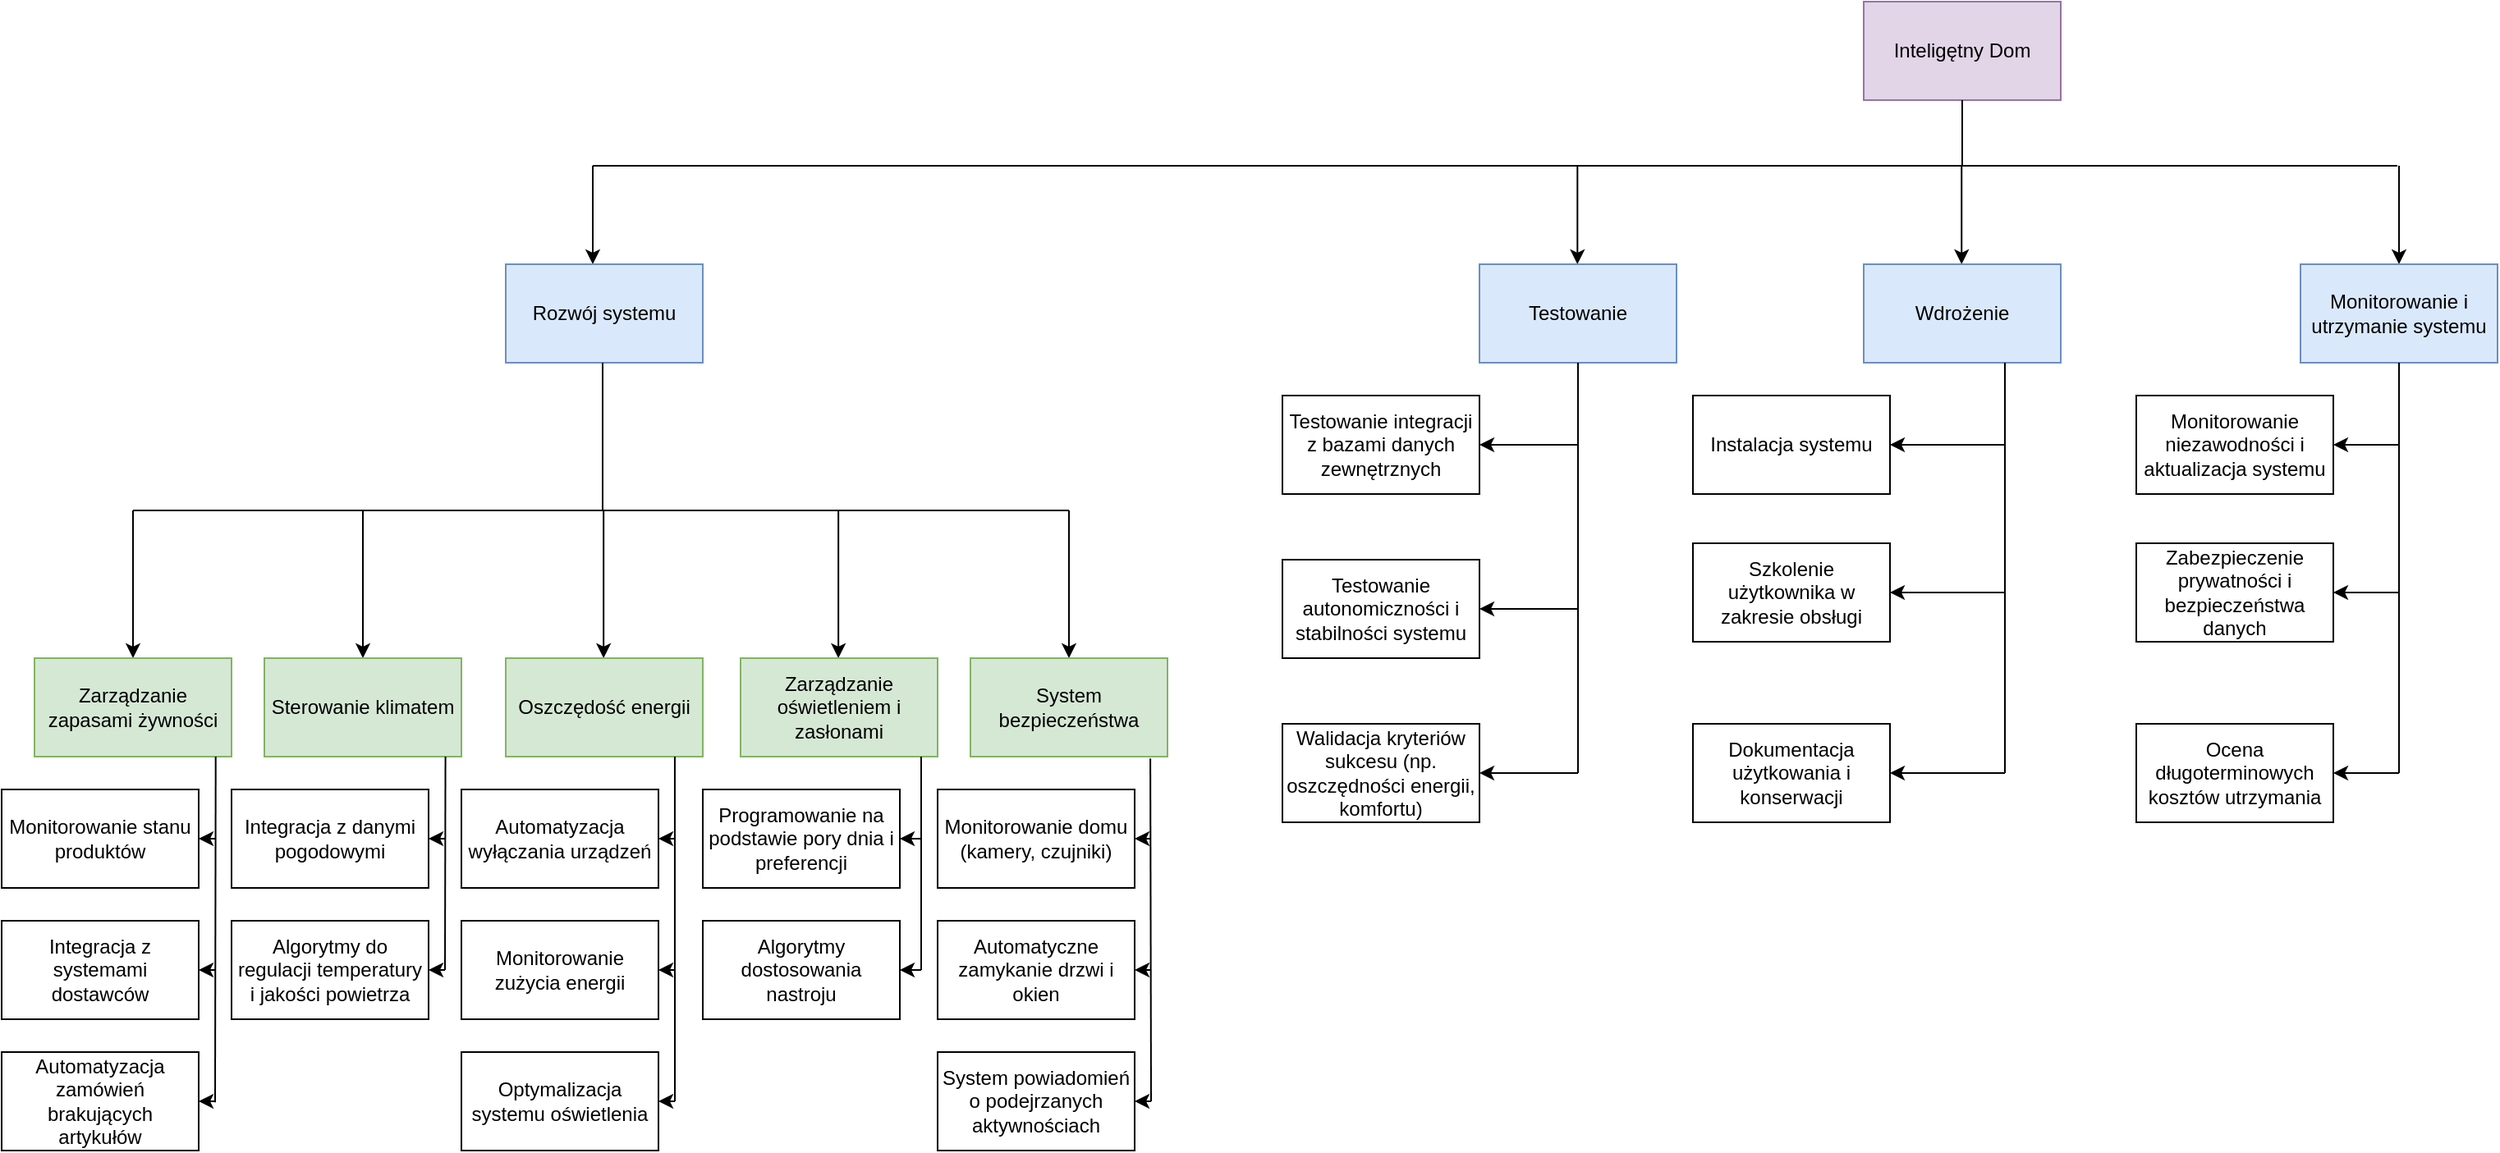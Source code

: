 <mxfile version="24.8.4">
  <diagram id="prtHgNgQTEPvFCAcTncT" name="Page-1">
    <mxGraphModel dx="2261" dy="754" grid="1" gridSize="10" guides="1" tooltips="1" connect="1" arrows="1" fold="1" page="1" pageScale="1" pageWidth="827" pageHeight="1169" math="0" shadow="0">
      <root>
        <mxCell id="0" />
        <mxCell id="1" parent="0" />
        <mxCell id="Y6Obn1CsOf08KRIio1ip-1" value="Inteligętny Dom" style="rounded=0;whiteSpace=wrap;html=1;fillColor=#e1d5e7;strokeColor=#9673a6;" parent="1" vertex="1">
          <mxGeometry x="354" y="40" width="120" height="60" as="geometry" />
        </mxCell>
        <mxCell id="Y6Obn1CsOf08KRIio1ip-3" value="" style="endArrow=none;html=1;rounded=0;" parent="1" edge="1">
          <mxGeometry width="50" height="50" relative="1" as="geometry">
            <mxPoint x="-420" y="140" as="sourcePoint" />
            <mxPoint x="679" y="140" as="targetPoint" />
            <Array as="points">
              <mxPoint x="429" y="140" />
            </Array>
          </mxGeometry>
        </mxCell>
        <mxCell id="Y6Obn1CsOf08KRIio1ip-4" value="" style="endArrow=classic;html=1;rounded=0;" parent="1" edge="1">
          <mxGeometry width="50" height="50" relative="1" as="geometry">
            <mxPoint x="-420" y="140" as="sourcePoint" />
            <mxPoint x="-420" y="200" as="targetPoint" />
          </mxGeometry>
        </mxCell>
        <mxCell id="Y6Obn1CsOf08KRIio1ip-6" value="" style="endArrow=classic;html=1;rounded=0;" parent="1" edge="1">
          <mxGeometry width="50" height="50" relative="1" as="geometry">
            <mxPoint x="680" y="140" as="sourcePoint" />
            <mxPoint x="680" y="200" as="targetPoint" />
          </mxGeometry>
        </mxCell>
        <mxCell id="Y6Obn1CsOf08KRIio1ip-8" value="" style="endArrow=classic;html=1;rounded=0;" parent="1" edge="1">
          <mxGeometry width="50" height="50" relative="1" as="geometry">
            <mxPoint x="179.66" y="140" as="sourcePoint" />
            <mxPoint x="179.66" y="200" as="targetPoint" />
          </mxGeometry>
        </mxCell>
        <mxCell id="Y6Obn1CsOf08KRIio1ip-9" value="" style="endArrow=classic;html=1;rounded=0;" parent="1" edge="1">
          <mxGeometry width="50" height="50" relative="1" as="geometry">
            <mxPoint x="413.62" y="140" as="sourcePoint" />
            <mxPoint x="413.62" y="200" as="targetPoint" />
          </mxGeometry>
        </mxCell>
        <mxCell id="Y6Obn1CsOf08KRIio1ip-10" value="" style="endArrow=none;html=1;rounded=0;entryX=0.5;entryY=1;entryDx=0;entryDy=0;" parent="1" target="Y6Obn1CsOf08KRIio1ip-1" edge="1">
          <mxGeometry width="50" height="50" relative="1" as="geometry">
            <mxPoint x="414" y="140" as="sourcePoint" />
            <mxPoint x="440" y="120" as="targetPoint" />
          </mxGeometry>
        </mxCell>
        <mxCell id="Y6Obn1CsOf08KRIio1ip-11" value="Rozwój systemu" style="rounded=0;whiteSpace=wrap;html=1;fillColor=#dae8fc;strokeColor=#6c8ebf;" parent="1" vertex="1">
          <mxGeometry x="-473" y="200" width="120" height="60" as="geometry" />
        </mxCell>
        <mxCell id="Y6Obn1CsOf08KRIio1ip-12" value="Testowanie" style="rounded=0;whiteSpace=wrap;html=1;fillColor=#dae8fc;strokeColor=#6c8ebf;" parent="1" vertex="1">
          <mxGeometry x="120" y="200" width="120" height="60" as="geometry" />
        </mxCell>
        <mxCell id="Y6Obn1CsOf08KRIio1ip-13" value="Wdrożenie" style="rounded=0;whiteSpace=wrap;html=1;fillColor=#dae8fc;strokeColor=#6c8ebf;" parent="1" vertex="1">
          <mxGeometry x="354" y="200" width="120" height="60" as="geometry" />
        </mxCell>
        <mxCell id="Y6Obn1CsOf08KRIio1ip-14" value="Monitorowanie i utrzymanie systemu" style="rounded=0;whiteSpace=wrap;html=1;fillColor=#dae8fc;strokeColor=#6c8ebf;" parent="1" vertex="1">
          <mxGeometry x="620" y="200" width="120" height="60" as="geometry" />
        </mxCell>
        <mxCell id="Y6Obn1CsOf08KRIio1ip-15" value="" style="endArrow=none;html=1;rounded=0;" parent="1" edge="1">
          <mxGeometry width="50" height="50" relative="1" as="geometry">
            <mxPoint x="-414" y="350" as="sourcePoint" />
            <mxPoint x="-414" y="260" as="targetPoint" />
          </mxGeometry>
        </mxCell>
        <mxCell id="Y6Obn1CsOf08KRIio1ip-16" value="" style="endArrow=none;html=1;rounded=0;" parent="1" edge="1">
          <mxGeometry width="50" height="50" relative="1" as="geometry">
            <mxPoint x="-700" y="350" as="sourcePoint" />
            <mxPoint x="-130" y="350" as="targetPoint" />
          </mxGeometry>
        </mxCell>
        <mxCell id="Y6Obn1CsOf08KRIio1ip-17" value="" style="endArrow=classic;html=1;rounded=0;" parent="1" edge="1">
          <mxGeometry width="50" height="50" relative="1" as="geometry">
            <mxPoint x="-700" y="350" as="sourcePoint" />
            <mxPoint x="-700" y="440" as="targetPoint" />
          </mxGeometry>
        </mxCell>
        <mxCell id="Y6Obn1CsOf08KRIio1ip-18" value="" style="endArrow=classic;html=1;rounded=0;" parent="1" edge="1">
          <mxGeometry width="50" height="50" relative="1" as="geometry">
            <mxPoint x="-130" y="350" as="sourcePoint" />
            <mxPoint x="-130" y="440" as="targetPoint" />
          </mxGeometry>
        </mxCell>
        <mxCell id="Y6Obn1CsOf08KRIio1ip-19" value="" style="endArrow=classic;html=1;rounded=0;" parent="1" edge="1">
          <mxGeometry width="50" height="50" relative="1" as="geometry">
            <mxPoint x="-560" y="350" as="sourcePoint" />
            <mxPoint x="-560" y="440" as="targetPoint" />
          </mxGeometry>
        </mxCell>
        <mxCell id="Y6Obn1CsOf08KRIio1ip-20" value="" style="endArrow=classic;html=1;rounded=0;" parent="1" edge="1">
          <mxGeometry width="50" height="50" relative="1" as="geometry">
            <mxPoint x="-270.42" y="350" as="sourcePoint" />
            <mxPoint x="-270.42" y="440" as="targetPoint" />
          </mxGeometry>
        </mxCell>
        <mxCell id="Y6Obn1CsOf08KRIio1ip-21" value="" style="endArrow=classic;html=1;rounded=0;" parent="1" edge="1">
          <mxGeometry width="50" height="50" relative="1" as="geometry">
            <mxPoint x="-413.42" y="350" as="sourcePoint" />
            <mxPoint x="-413.42" y="440" as="targetPoint" />
          </mxGeometry>
        </mxCell>
        <mxCell id="Y6Obn1CsOf08KRIio1ip-22" value="Zarządzanie zapasami żywności" style="rounded=0;whiteSpace=wrap;html=1;fillColor=#d5e8d4;strokeColor=#82b366;" parent="1" vertex="1">
          <mxGeometry x="-760" y="440" width="120" height="60" as="geometry" />
        </mxCell>
        <mxCell id="Y6Obn1CsOf08KRIio1ip-23" value="Sterowanie klimatem" style="rounded=0;whiteSpace=wrap;html=1;fillColor=#d5e8d4;strokeColor=#82b366;" parent="1" vertex="1">
          <mxGeometry x="-620" y="440" width="120" height="60" as="geometry" />
        </mxCell>
        <mxCell id="Y6Obn1CsOf08KRIio1ip-24" value="Oszczędość energii" style="rounded=0;whiteSpace=wrap;html=1;fillColor=#d5e8d4;strokeColor=#82b366;" parent="1" vertex="1">
          <mxGeometry x="-473" y="440" width="120" height="60" as="geometry" />
        </mxCell>
        <mxCell id="Y6Obn1CsOf08KRIio1ip-25" value="Zarządzanie oświetleniem i zasłonami" style="rounded=0;whiteSpace=wrap;html=1;fillColor=#d5e8d4;strokeColor=#82b366;" parent="1" vertex="1">
          <mxGeometry x="-330" y="440" width="120" height="60" as="geometry" />
        </mxCell>
        <mxCell id="Y6Obn1CsOf08KRIio1ip-26" value="System bezpieczeństwa" style="rounded=0;whiteSpace=wrap;html=1;fillColor=#d5e8d4;strokeColor=#82b366;" parent="1" vertex="1">
          <mxGeometry x="-190" y="440" width="120" height="60" as="geometry" />
        </mxCell>
        <mxCell id="Y6Obn1CsOf08KRIio1ip-28" value="" style="endArrow=none;html=1;rounded=0;entryX=0.5;entryY=1;entryDx=0;entryDy=0;" parent="1" target="Y6Obn1CsOf08KRIio1ip-12" edge="1">
          <mxGeometry width="50" height="50" relative="1" as="geometry">
            <mxPoint x="180" y="510" as="sourcePoint" />
            <mxPoint x="170" y="280" as="targetPoint" />
          </mxGeometry>
        </mxCell>
        <mxCell id="Y6Obn1CsOf08KRIio1ip-31" value="Testowanie integracji z bazami danych zewnętrznych" style="rounded=0;whiteSpace=wrap;html=1;" parent="1" vertex="1">
          <mxGeometry y="280" width="120" height="60" as="geometry" />
        </mxCell>
        <mxCell id="Y6Obn1CsOf08KRIio1ip-33" value="Testowanie autonomiczności i stabilności systemu" style="rounded=0;whiteSpace=wrap;html=1;" parent="1" vertex="1">
          <mxGeometry y="380" width="120" height="60" as="geometry" />
        </mxCell>
        <mxCell id="Y6Obn1CsOf08KRIio1ip-35" value="Walidacja kryteriów sukcesu (np. oszczędności energii, komfortu)" style="rounded=0;whiteSpace=wrap;html=1;" parent="1" vertex="1">
          <mxGeometry y="480" width="120" height="60" as="geometry" />
        </mxCell>
        <mxCell id="Y6Obn1CsOf08KRIio1ip-36" value="" style="endArrow=classic;html=1;rounded=0;entryX=1;entryY=0.5;entryDx=0;entryDy=0;" parent="1" target="Y6Obn1CsOf08KRIio1ip-31" edge="1">
          <mxGeometry width="50" height="50" relative="1" as="geometry">
            <mxPoint x="180" y="310" as="sourcePoint" />
            <mxPoint x="280" y="300" as="targetPoint" />
          </mxGeometry>
        </mxCell>
        <mxCell id="Y6Obn1CsOf08KRIio1ip-37" value="" style="endArrow=classic;html=1;rounded=0;entryX=1;entryY=0.5;entryDx=0;entryDy=0;" parent="1" target="Y6Obn1CsOf08KRIio1ip-33" edge="1">
          <mxGeometry width="50" height="50" relative="1" as="geometry">
            <mxPoint x="180" y="410" as="sourcePoint" />
            <mxPoint x="270" y="410" as="targetPoint" />
          </mxGeometry>
        </mxCell>
        <mxCell id="Y6Obn1CsOf08KRIio1ip-38" value="" style="endArrow=classic;html=1;rounded=0;entryX=1;entryY=0.5;entryDx=0;entryDy=0;" parent="1" target="Y6Obn1CsOf08KRIio1ip-35" edge="1">
          <mxGeometry width="50" height="50" relative="1" as="geometry">
            <mxPoint x="180" y="510" as="sourcePoint" />
            <mxPoint x="220" y="540" as="targetPoint" />
          </mxGeometry>
        </mxCell>
        <mxCell id="Y6Obn1CsOf08KRIio1ip-39" value="" style="endArrow=none;html=1;rounded=0;entryX=0.5;entryY=1;entryDx=0;entryDy=0;" parent="1" edge="1">
          <mxGeometry width="50" height="50" relative="1" as="geometry">
            <mxPoint x="440" y="510" as="sourcePoint" />
            <mxPoint x="440" y="260" as="targetPoint" />
            <Array as="points">
              <mxPoint x="440" y="320" />
            </Array>
          </mxGeometry>
        </mxCell>
        <mxCell id="Y6Obn1CsOf08KRIio1ip-41" value="Instalacja systemu" style="rounded=0;whiteSpace=wrap;html=1;" parent="1" vertex="1">
          <mxGeometry x="250" y="280" width="120" height="60" as="geometry" />
        </mxCell>
        <mxCell id="Y6Obn1CsOf08KRIio1ip-42" value="Szkolenie użytkownika w zakresie obsługi" style="rounded=0;whiteSpace=wrap;html=1;" parent="1" vertex="1">
          <mxGeometry x="250" y="370" width="120" height="60" as="geometry" />
        </mxCell>
        <mxCell id="Y6Obn1CsOf08KRIio1ip-43" value="Dokumentacja użytkowania i konserwacji" style="rounded=0;whiteSpace=wrap;html=1;" parent="1" vertex="1">
          <mxGeometry x="250" y="480" width="120" height="60" as="geometry" />
        </mxCell>
        <mxCell id="Y6Obn1CsOf08KRIio1ip-45" value="" style="endArrow=classic;html=1;rounded=0;entryX=1;entryY=0.5;entryDx=0;entryDy=0;" parent="1" target="Y6Obn1CsOf08KRIio1ip-41" edge="1">
          <mxGeometry width="50" height="50" relative="1" as="geometry">
            <mxPoint x="440" y="310" as="sourcePoint" />
            <mxPoint x="490" y="300" as="targetPoint" />
          </mxGeometry>
        </mxCell>
        <mxCell id="Y6Obn1CsOf08KRIio1ip-46" value="" style="endArrow=classic;html=1;rounded=0;entryX=1;entryY=0.5;entryDx=0;entryDy=0;" parent="1" target="Y6Obn1CsOf08KRIio1ip-42" edge="1">
          <mxGeometry width="50" height="50" relative="1" as="geometry">
            <mxPoint x="440" y="400" as="sourcePoint" />
            <mxPoint x="430" y="380" as="targetPoint" />
          </mxGeometry>
        </mxCell>
        <mxCell id="Y6Obn1CsOf08KRIio1ip-47" value="" style="endArrow=classic;html=1;rounded=0;entryX=1;entryY=0.5;entryDx=0;entryDy=0;" parent="1" target="Y6Obn1CsOf08KRIio1ip-43" edge="1">
          <mxGeometry width="50" height="50" relative="1" as="geometry">
            <mxPoint x="440" y="510" as="sourcePoint" />
            <mxPoint x="450" y="480" as="targetPoint" />
          </mxGeometry>
        </mxCell>
        <mxCell id="Y6Obn1CsOf08KRIio1ip-48" value="Monitorowanie niezawodności i aktualizacja systemu" style="rounded=0;whiteSpace=wrap;html=1;" parent="1" vertex="1">
          <mxGeometry x="520" y="280" width="120" height="60" as="geometry" />
        </mxCell>
        <mxCell id="Y6Obn1CsOf08KRIio1ip-49" value="" style="endArrow=none;html=1;rounded=0;exitX=0.5;exitY=1;exitDx=0;exitDy=0;" parent="1" source="Y6Obn1CsOf08KRIio1ip-14" edge="1">
          <mxGeometry width="50" height="50" relative="1" as="geometry">
            <mxPoint x="250" y="450" as="sourcePoint" />
            <mxPoint x="680" y="510" as="targetPoint" />
          </mxGeometry>
        </mxCell>
        <mxCell id="Y6Obn1CsOf08KRIio1ip-50" value="Zabezpieczenie prywatności i bezpieczeństwa danych" style="rounded=0;whiteSpace=wrap;html=1;" parent="1" vertex="1">
          <mxGeometry x="520" y="370" width="120" height="60" as="geometry" />
        </mxCell>
        <mxCell id="Y6Obn1CsOf08KRIio1ip-51" value="Ocena długoterminowych kosztów utrzymania" style="rounded=0;whiteSpace=wrap;html=1;" parent="1" vertex="1">
          <mxGeometry x="520" y="480" width="120" height="60" as="geometry" />
        </mxCell>
        <mxCell id="Y6Obn1CsOf08KRIio1ip-52" value="" style="endArrow=classic;html=1;rounded=0;entryX=1;entryY=0.5;entryDx=0;entryDy=0;" parent="1" target="Y6Obn1CsOf08KRIio1ip-48" edge="1">
          <mxGeometry width="50" height="50" relative="1" as="geometry">
            <mxPoint x="680" y="310" as="sourcePoint" />
            <mxPoint x="730" y="260" as="targetPoint" />
          </mxGeometry>
        </mxCell>
        <mxCell id="Y6Obn1CsOf08KRIio1ip-53" value="" style="endArrow=classic;html=1;rounded=0;entryX=1;entryY=0.5;entryDx=0;entryDy=0;" parent="1" target="Y6Obn1CsOf08KRIio1ip-50" edge="1">
          <mxGeometry width="50" height="50" relative="1" as="geometry">
            <mxPoint x="680" y="400" as="sourcePoint" />
            <mxPoint x="730" y="350" as="targetPoint" />
          </mxGeometry>
        </mxCell>
        <mxCell id="Y6Obn1CsOf08KRIio1ip-54" value="" style="endArrow=classic;html=1;rounded=0;entryX=1;entryY=0.5;entryDx=0;entryDy=0;" parent="1" target="Y6Obn1CsOf08KRIio1ip-51" edge="1">
          <mxGeometry width="50" height="50" relative="1" as="geometry">
            <mxPoint x="680" y="510" as="sourcePoint" />
            <mxPoint x="730" y="460" as="targetPoint" />
          </mxGeometry>
        </mxCell>
        <mxCell id="Y6Obn1CsOf08KRIio1ip-55" value="Monitorowanie stanu produktów" style="rounded=0;whiteSpace=wrap;html=1;" parent="1" vertex="1">
          <mxGeometry x="-780" y="520" width="120" height="60" as="geometry" />
        </mxCell>
        <mxCell id="Y6Obn1CsOf08KRIio1ip-56" value="Integracja z danymi pogodowymi" style="rounded=0;whiteSpace=wrap;html=1;" parent="1" vertex="1">
          <mxGeometry x="-640" y="520" width="120" height="60" as="geometry" />
        </mxCell>
        <mxCell id="Y6Obn1CsOf08KRIio1ip-57" value="Automatyzacja wyłączania urządzeń" style="rounded=0;whiteSpace=wrap;html=1;" parent="1" vertex="1">
          <mxGeometry x="-500" y="520" width="120" height="60" as="geometry" />
        </mxCell>
        <mxCell id="Y6Obn1CsOf08KRIio1ip-58" value="Programowanie na podstawie pory dnia i preferencji" style="rounded=0;whiteSpace=wrap;html=1;" parent="1" vertex="1">
          <mxGeometry x="-353" y="520" width="120" height="60" as="geometry" />
        </mxCell>
        <mxCell id="Y6Obn1CsOf08KRIio1ip-59" value="Monitorowanie domu (kamery, czujniki)" style="rounded=0;whiteSpace=wrap;html=1;" parent="1" vertex="1">
          <mxGeometry x="-210" y="520" width="120" height="60" as="geometry" />
        </mxCell>
        <mxCell id="Y6Obn1CsOf08KRIio1ip-60" value="Integracja z systemami dostawców" style="rounded=0;whiteSpace=wrap;html=1;" parent="1" vertex="1">
          <mxGeometry x="-780" y="600" width="120" height="60" as="geometry" />
        </mxCell>
        <mxCell id="Y6Obn1CsOf08KRIio1ip-61" value="Automatyzacja zamówień brakujących artykułów" style="rounded=0;whiteSpace=wrap;html=1;" parent="1" vertex="1">
          <mxGeometry x="-780" y="680" width="120" height="60" as="geometry" />
        </mxCell>
        <mxCell id="Y6Obn1CsOf08KRIio1ip-62" value="Algorytmy do regulacji temperatury i jakości powietrza" style="rounded=0;whiteSpace=wrap;html=1;" parent="1" vertex="1">
          <mxGeometry x="-640" y="600" width="120" height="60" as="geometry" />
        </mxCell>
        <mxCell id="Y6Obn1CsOf08KRIio1ip-64" value="Monitorowanie zużycia energii" style="rounded=0;whiteSpace=wrap;html=1;" parent="1" vertex="1">
          <mxGeometry x="-500" y="600" width="120" height="60" as="geometry" />
        </mxCell>
        <mxCell id="Y6Obn1CsOf08KRIio1ip-65" value="Optymalizacja systemu oświetlenia" style="rounded=0;whiteSpace=wrap;html=1;" parent="1" vertex="1">
          <mxGeometry x="-500" y="680" width="120" height="60" as="geometry" />
        </mxCell>
        <mxCell id="Y6Obn1CsOf08KRIio1ip-66" value="Algorytmy dostosowania nastroju" style="rounded=0;whiteSpace=wrap;html=1;" parent="1" vertex="1">
          <mxGeometry x="-353" y="600" width="120" height="60" as="geometry" />
        </mxCell>
        <mxCell id="Y6Obn1CsOf08KRIio1ip-68" value="Automatyczne zamykanie drzwi i okien" style="rounded=0;whiteSpace=wrap;html=1;" parent="1" vertex="1">
          <mxGeometry x="-210" y="600" width="120" height="60" as="geometry" />
        </mxCell>
        <mxCell id="Y6Obn1CsOf08KRIio1ip-69" value="System powiadomień o podejrzanych aktywnościach" style="rounded=0;whiteSpace=wrap;html=1;" parent="1" vertex="1">
          <mxGeometry x="-210" y="680" width="120" height="60" as="geometry" />
        </mxCell>
        <mxCell id="Y6Obn1CsOf08KRIio1ip-71" value="" style="endArrow=none;html=1;rounded=0;entryX=0.953;entryY=0.989;entryDx=0;entryDy=0;entryPerimeter=0;" parent="1" edge="1">
          <mxGeometry width="50" height="50" relative="1" as="geometry">
            <mxPoint x="-650" y="710.66" as="sourcePoint" />
            <mxPoint x="-649.64" y="500.0" as="targetPoint" />
          </mxGeometry>
        </mxCell>
        <mxCell id="Y6Obn1CsOf08KRIio1ip-73" value="" style="endArrow=none;html=1;rounded=0;entryX=0.944;entryY=1.025;entryDx=0;entryDy=0;entryPerimeter=0;" parent="1" edge="1">
          <mxGeometry width="50" height="50" relative="1" as="geometry">
            <mxPoint x="-510" y="630" as="sourcePoint" />
            <mxPoint x="-509.72" y="500" as="targetPoint" />
          </mxGeometry>
        </mxCell>
        <mxCell id="Y6Obn1CsOf08KRIio1ip-74" value="" style="endArrow=none;html=1;rounded=0;entryX=0.858;entryY=1;entryDx=0;entryDy=0;entryPerimeter=0;" parent="1" target="Y6Obn1CsOf08KRIio1ip-24" edge="1">
          <mxGeometry width="50" height="50" relative="1" as="geometry">
            <mxPoint x="-370" y="710" as="sourcePoint" />
            <mxPoint x="-368.28" y="500.0" as="targetPoint" />
          </mxGeometry>
        </mxCell>
        <mxCell id="Y6Obn1CsOf08KRIio1ip-75" value="" style="endArrow=none;html=1;rounded=0;entryX=0.957;entryY=1.008;entryDx=0;entryDy=0;entryPerimeter=0;" parent="1" edge="1">
          <mxGeometry width="50" height="50" relative="1" as="geometry">
            <mxPoint x="-220" y="630" as="sourcePoint" />
            <mxPoint x="-220.0" y="500" as="targetPoint" />
          </mxGeometry>
        </mxCell>
        <mxCell id="Y6Obn1CsOf08KRIio1ip-76" value="" style="endArrow=none;html=1;rounded=0;entryX=0.913;entryY=1.019;entryDx=0;entryDy=0;entryPerimeter=0;" parent="1" target="Y6Obn1CsOf08KRIio1ip-26" edge="1">
          <mxGeometry width="50" height="50" relative="1" as="geometry">
            <mxPoint x="-80" y="710" as="sourcePoint" />
            <mxPoint y="630" as="targetPoint" />
          </mxGeometry>
        </mxCell>
        <mxCell id="Y6Obn1CsOf08KRIio1ip-77" value="" style="endArrow=classic;html=1;rounded=0;entryX=1;entryY=0.5;entryDx=0;entryDy=0;" parent="1" target="Y6Obn1CsOf08KRIio1ip-55" edge="1">
          <mxGeometry width="50" height="50" relative="1" as="geometry">
            <mxPoint x="-650" y="550" as="sourcePoint" />
            <mxPoint x="-640" y="780" as="targetPoint" />
          </mxGeometry>
        </mxCell>
        <mxCell id="Y6Obn1CsOf08KRIio1ip-82" value="" style="endArrow=classic;html=1;rounded=0;entryX=1;entryY=0.5;entryDx=0;entryDy=0;" parent="1" target="Y6Obn1CsOf08KRIio1ip-60" edge="1">
          <mxGeometry width="50" height="50" relative="1" as="geometry">
            <mxPoint x="-650" y="630" as="sourcePoint" />
            <mxPoint x="-620" y="770" as="targetPoint" />
          </mxGeometry>
        </mxCell>
        <mxCell id="Y6Obn1CsOf08KRIio1ip-83" value="" style="endArrow=classic;html=1;rounded=0;entryX=1;entryY=0.5;entryDx=0;entryDy=0;" parent="1" target="Y6Obn1CsOf08KRIio1ip-61" edge="1">
          <mxGeometry width="50" height="50" relative="1" as="geometry">
            <mxPoint x="-650" y="710" as="sourcePoint" />
            <mxPoint x="-620" y="780" as="targetPoint" />
          </mxGeometry>
        </mxCell>
        <mxCell id="Y6Obn1CsOf08KRIio1ip-84" value="" style="endArrow=classic;html=1;rounded=0;entryX=1;entryY=0.5;entryDx=0;entryDy=0;" parent="1" target="Y6Obn1CsOf08KRIio1ip-56" edge="1">
          <mxGeometry width="50" height="50" relative="1" as="geometry">
            <mxPoint x="-510" y="550" as="sourcePoint" />
            <mxPoint x="-480" y="790" as="targetPoint" />
          </mxGeometry>
        </mxCell>
        <mxCell id="Y6Obn1CsOf08KRIio1ip-85" value="" style="endArrow=classic;html=1;rounded=0;entryX=1;entryY=0.5;entryDx=0;entryDy=0;" parent="1" target="Y6Obn1CsOf08KRIio1ip-62" edge="1">
          <mxGeometry width="50" height="50" relative="1" as="geometry">
            <mxPoint x="-510" y="630" as="sourcePoint" />
            <mxPoint x="-490" y="770" as="targetPoint" />
          </mxGeometry>
        </mxCell>
        <mxCell id="Y6Obn1CsOf08KRIio1ip-87" value="" style="endArrow=classic;html=1;rounded=0;entryX=1;entryY=0.5;entryDx=0;entryDy=0;" parent="1" target="Y6Obn1CsOf08KRIio1ip-57" edge="1">
          <mxGeometry width="50" height="50" relative="1" as="geometry">
            <mxPoint x="-370" y="550" as="sourcePoint" />
            <mxPoint x="-350" y="770" as="targetPoint" />
          </mxGeometry>
        </mxCell>
        <mxCell id="Y6Obn1CsOf08KRIio1ip-88" value="" style="endArrow=classic;html=1;rounded=0;entryX=1;entryY=0.5;entryDx=0;entryDy=0;" parent="1" target="Y6Obn1CsOf08KRIio1ip-64" edge="1">
          <mxGeometry width="50" height="50" relative="1" as="geometry">
            <mxPoint x="-370" y="630" as="sourcePoint" />
            <mxPoint x="-350" y="780" as="targetPoint" />
          </mxGeometry>
        </mxCell>
        <mxCell id="Y6Obn1CsOf08KRIio1ip-89" value="" style="endArrow=classic;html=1;rounded=0;entryX=1;entryY=0.5;entryDx=0;entryDy=0;" parent="1" target="Y6Obn1CsOf08KRIio1ip-65" edge="1">
          <mxGeometry width="50" height="50" relative="1" as="geometry">
            <mxPoint x="-370" y="710" as="sourcePoint" />
            <mxPoint x="-360" y="760" as="targetPoint" />
          </mxGeometry>
        </mxCell>
        <mxCell id="Y6Obn1CsOf08KRIio1ip-90" value="" style="endArrow=classic;html=1;rounded=0;entryX=1;entryY=0.5;entryDx=0;entryDy=0;" parent="1" target="Y6Obn1CsOf08KRIio1ip-58" edge="1">
          <mxGeometry width="50" height="50" relative="1" as="geometry">
            <mxPoint x="-220" y="550" as="sourcePoint" />
            <mxPoint x="-210" y="770" as="targetPoint" />
          </mxGeometry>
        </mxCell>
        <mxCell id="Y6Obn1CsOf08KRIio1ip-91" value="" style="endArrow=classic;html=1;rounded=0;entryX=1;entryY=0.5;entryDx=0;entryDy=0;" parent="1" target="Y6Obn1CsOf08KRIio1ip-66" edge="1">
          <mxGeometry width="50" height="50" relative="1" as="geometry">
            <mxPoint x="-220" y="630" as="sourcePoint" />
            <mxPoint x="-230" y="770" as="targetPoint" />
          </mxGeometry>
        </mxCell>
        <mxCell id="Y6Obn1CsOf08KRIio1ip-93" value="" style="endArrow=classic;html=1;rounded=0;entryX=1;entryY=0.5;entryDx=0;entryDy=0;" parent="1" target="Y6Obn1CsOf08KRIio1ip-59" edge="1">
          <mxGeometry width="50" height="50" relative="1" as="geometry">
            <mxPoint x="-80" y="550" as="sourcePoint" />
            <mxPoint x="10" y="600" as="targetPoint" />
          </mxGeometry>
        </mxCell>
        <mxCell id="Y6Obn1CsOf08KRIio1ip-94" value="" style="endArrow=classic;html=1;rounded=0;entryX=1;entryY=0.5;entryDx=0;entryDy=0;" parent="1" target="Y6Obn1CsOf08KRIio1ip-68" edge="1">
          <mxGeometry width="50" height="50" relative="1" as="geometry">
            <mxPoint x="-80" y="630" as="sourcePoint" />
            <mxPoint x="10" y="640" as="targetPoint" />
          </mxGeometry>
        </mxCell>
        <mxCell id="Y6Obn1CsOf08KRIio1ip-95" value="" style="endArrow=classic;html=1;rounded=0;entryX=1;entryY=0.5;entryDx=0;entryDy=0;" parent="1" target="Y6Obn1CsOf08KRIio1ip-69" edge="1">
          <mxGeometry width="50" height="50" relative="1" as="geometry">
            <mxPoint x="-80" y="710" as="sourcePoint" />
            <mxPoint y="730" as="targetPoint" />
          </mxGeometry>
        </mxCell>
      </root>
    </mxGraphModel>
  </diagram>
</mxfile>
